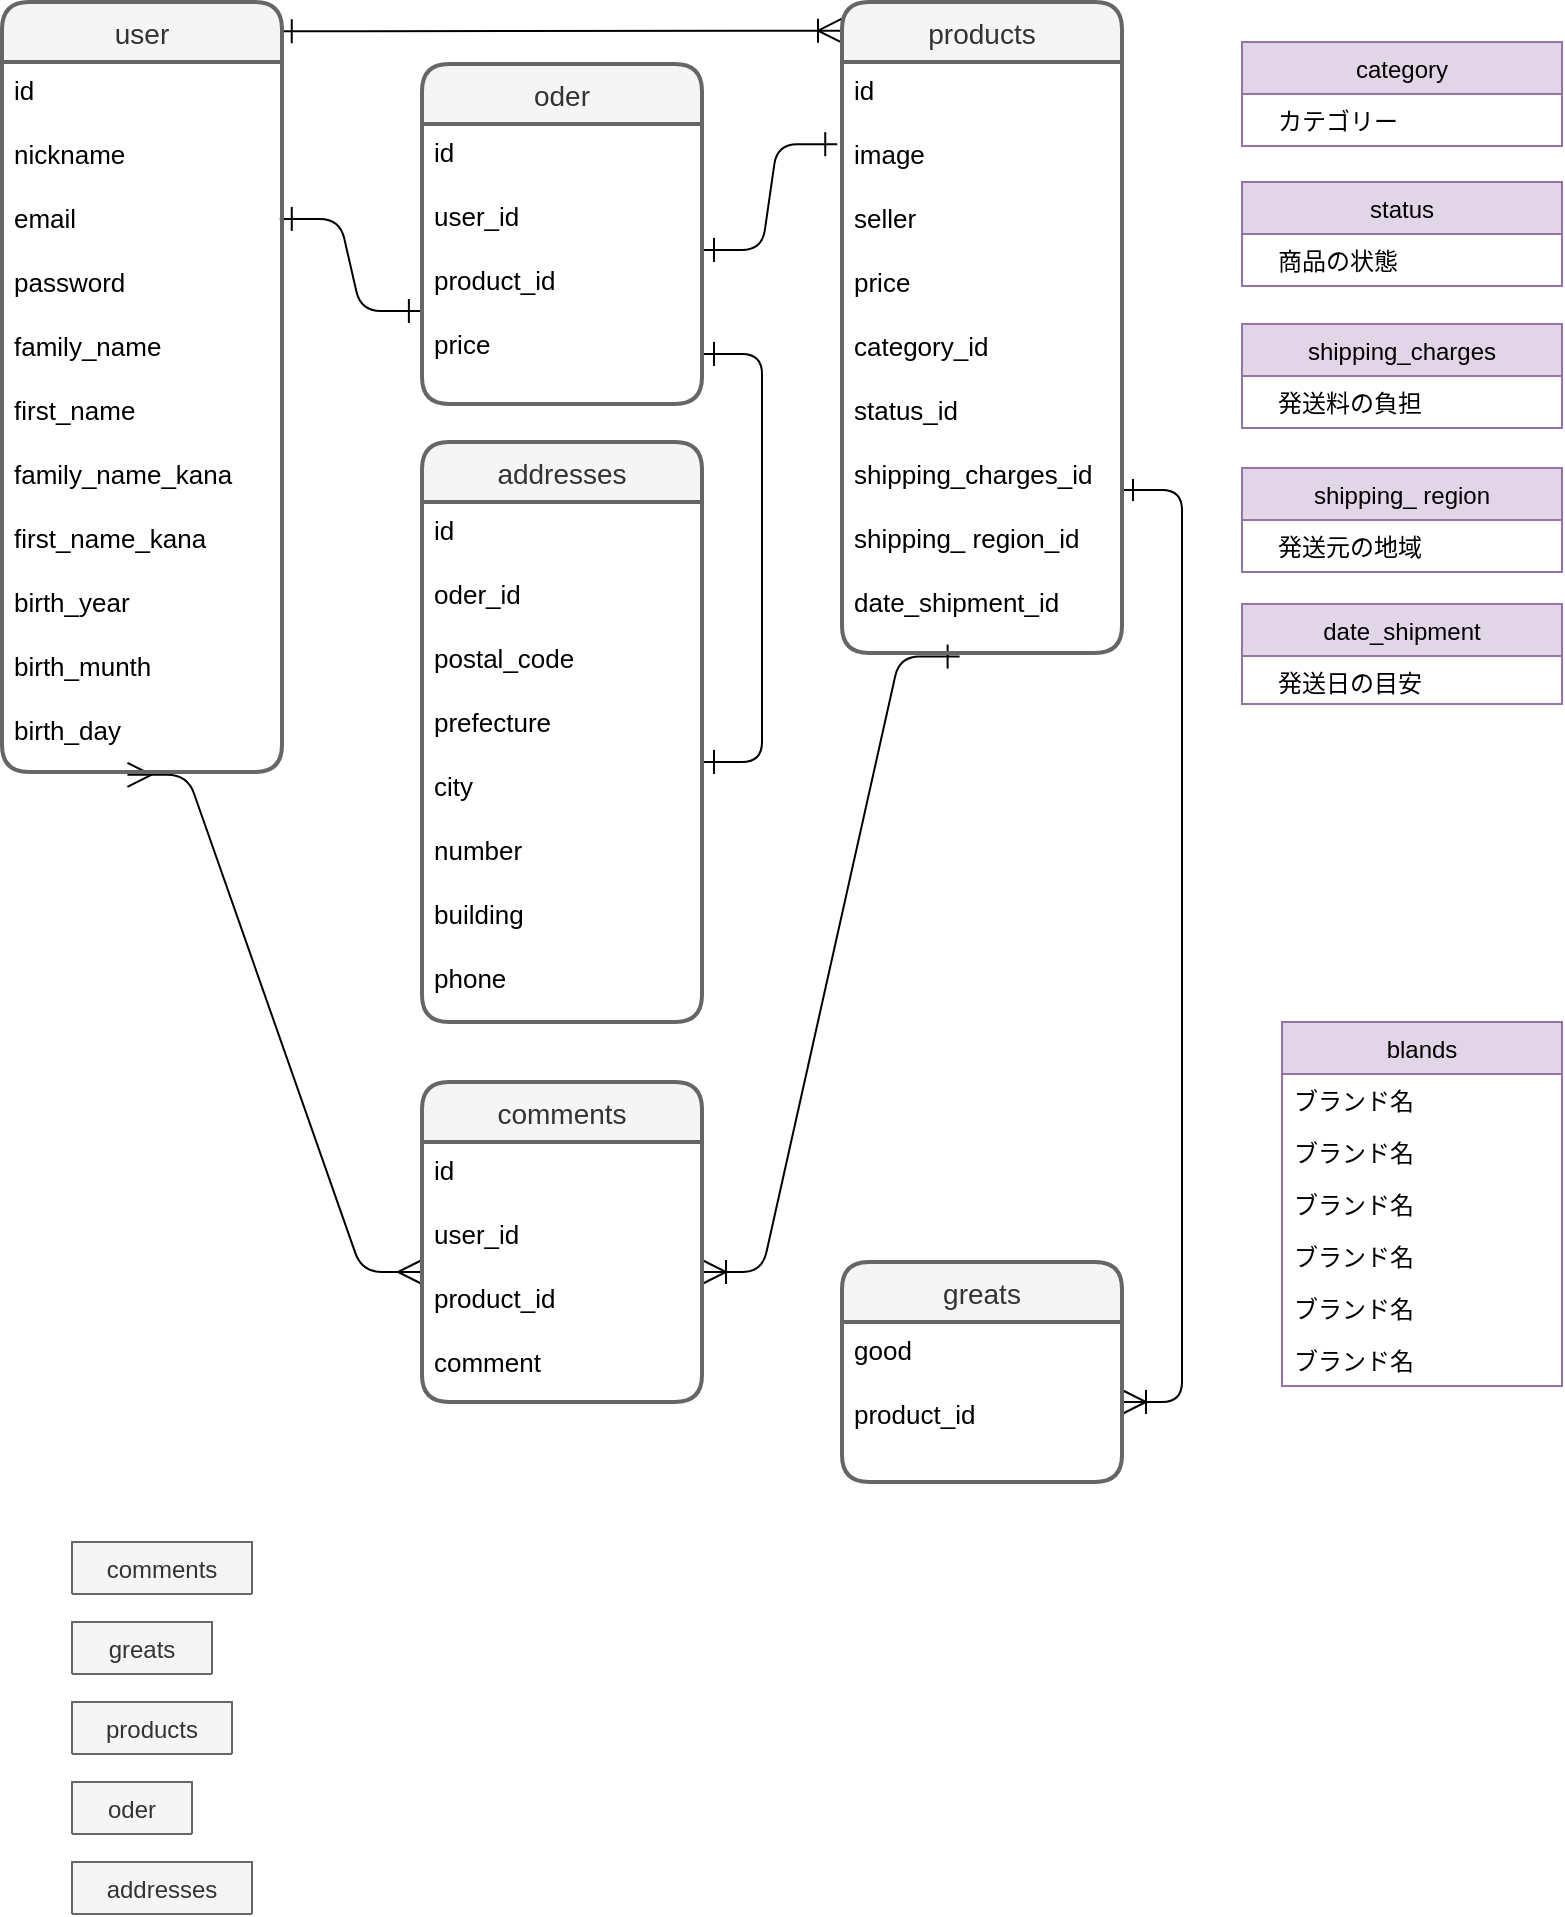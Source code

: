 <mxfile version="13.6.6" type="github">
  <diagram id="48rqmKpTKFCgV5Ji868A" name="Page-1">
    <mxGraphModel dx="2365" dy="1535" grid="1" gridSize="10" guides="1" tooltips="1" connect="1" arrows="1" fold="1" page="1" pageScale="1" pageWidth="827" pageHeight="1169" math="0" shadow="0">
      <root>
        <mxCell id="0" />
        <mxCell id="1" parent="0" />
        <mxCell id="Y9J6DQePMJ58XrVkBvrN-83" value="" style="edgeStyle=entityRelationEdgeStyle;fontSize=12;html=1;endArrow=ERone;startArrow=ERone;startFill=0;endFill=0;entryX=-0.004;entryY=0.668;entryDx=0;entryDy=0;exitX=0.992;exitY=0.221;exitDx=0;exitDy=0;exitPerimeter=0;entryPerimeter=0;endSize=10;startSize=10;" edge="1" parent="1" source="Y9J6DQePMJ58XrVkBvrN-155" target="Y9J6DQePMJ58XrVkBvrN-182">
          <mxGeometry width="100" height="100" relative="1" as="geometry">
            <mxPoint x="170" y="136.004" as="sourcePoint" />
            <mxPoint x="230" y="166.996" as="targetPoint" />
          </mxGeometry>
        </mxCell>
        <mxCell id="Y9J6DQePMJ58XrVkBvrN-84" value="" style="edgeStyle=entityRelationEdgeStyle;fontSize=12;html=1;endArrow=ERone;startArrow=ERone;startFill=0;exitX=1;exitY=0.5;exitDx=0;exitDy=0;endFill=0;endSize=10;startSize=10;" edge="1" parent="1" target="Y9J6DQePMJ58XrVkBvrN-198">
          <mxGeometry width="100" height="100" relative="1" as="geometry">
            <mxPoint x="370" y="236" as="sourcePoint" />
            <mxPoint x="370" y="361" as="targetPoint" />
          </mxGeometry>
        </mxCell>
        <mxCell id="Y9J6DQePMJ58XrVkBvrN-95" value="" style="edgeStyle=entityRelationEdgeStyle;fontSize=12;html=1;endArrow=ERone;startArrow=ERone;startFill=0;entryX=-0.017;entryY=0.139;entryDx=0;entryDy=0;endFill=0;endSize=10;startSize=10;entryPerimeter=0;" edge="1" parent="1" target="Y9J6DQePMJ58XrVkBvrN-162">
          <mxGeometry width="100" height="100" relative="1" as="geometry">
            <mxPoint x="370" y="184" as="sourcePoint" />
            <mxPoint x="430" y="145.0" as="targetPoint" />
          </mxGeometry>
        </mxCell>
        <mxCell id="Y9J6DQePMJ58XrVkBvrN-35" value="category" style="swimlane;fontStyle=0;childLayout=stackLayout;horizontal=1;startSize=26;fillColor=#e1d5e7;horizontalStack=0;resizeParent=1;resizeParentMax=0;resizeLast=0;collapsible=1;marginBottom=0;strokeColor=#9673a6;" vertex="1" parent="1">
          <mxGeometry x="640" y="80" width="160" height="52" as="geometry" />
        </mxCell>
        <mxCell id="Y9J6DQePMJ58XrVkBvrN-37" value="　カテゴリー" style="text;strokeColor=none;fillColor=none;align=left;verticalAlign=top;spacingLeft=4;spacingRight=4;overflow=hidden;rotatable=0;points=[[0,0.5],[1,0.5]];portConstraint=eastwest;" vertex="1" parent="Y9J6DQePMJ58XrVkBvrN-35">
          <mxGeometry y="26" width="160" height="26" as="geometry" />
        </mxCell>
        <mxCell id="Y9J6DQePMJ58XrVkBvrN-98" value="" style="edgeStyle=entityRelationEdgeStyle;fontSize=12;html=1;endArrow=ERoneToMany;startArrow=ERone;exitX=0.992;exitY=0.038;exitDx=0;exitDy=0;startFill=0;exitPerimeter=0;entryX=0;entryY=0.044;entryDx=0;entryDy=0;entryPerimeter=0;endSize=10;startSize=10;" edge="1" parent="1" source="Y9J6DQePMJ58XrVkBvrN-154" target="Y9J6DQePMJ58XrVkBvrN-161">
          <mxGeometry width="100" height="100" relative="1" as="geometry">
            <mxPoint x="170" y="94.04" as="sourcePoint" />
            <mxPoint x="427.06" y="94.04" as="targetPoint" />
          </mxGeometry>
        </mxCell>
        <mxCell id="Y9J6DQePMJ58XrVkBvrN-102" value="" style="edgeStyle=entityRelationEdgeStyle;fontSize=12;html=1;endArrow=ERone;startArrow=ERoneToMany;startFill=0;endFill=0;exitX=1;exitY=0.5;exitDx=0;exitDy=0;entryX=0.42;entryY=1.006;entryDx=0;entryDy=0;entryPerimeter=0;endSize=10;startSize=10;" edge="1" parent="1" source="Y9J6DQePMJ58XrVkBvrN-206" target="Y9J6DQePMJ58XrVkBvrN-162">
          <mxGeometry width="100" height="100" relative="1" as="geometry">
            <mxPoint x="370" y="785.0" as="sourcePoint" />
            <mxPoint x="495.94" y="342.002" as="targetPoint" />
          </mxGeometry>
        </mxCell>
        <mxCell id="Y9J6DQePMJ58XrVkBvrN-25" value="blands" style="swimlane;fontStyle=0;childLayout=stackLayout;horizontal=1;startSize=26;fillColor=#e1d5e7;horizontalStack=0;resizeParent=1;resizeParentMax=0;resizeLast=0;collapsible=1;marginBottom=0;strokeColor=#9673a6;" vertex="1" parent="1">
          <mxGeometry x="660" y="570" width="140" height="182" as="geometry" />
        </mxCell>
        <mxCell id="Y9J6DQePMJ58XrVkBvrN-26" value="ブランド名" style="text;strokeColor=none;fillColor=none;align=left;verticalAlign=top;spacingLeft=4;spacingRight=4;overflow=hidden;rotatable=0;points=[[0,0.5],[1,0.5]];portConstraint=eastwest;" vertex="1" parent="Y9J6DQePMJ58XrVkBvrN-25">
          <mxGeometry y="26" width="140" height="26" as="geometry" />
        </mxCell>
        <mxCell id="Y9J6DQePMJ58XrVkBvrN-27" value="ブランド名" style="text;strokeColor=none;fillColor=none;align=left;verticalAlign=top;spacingLeft=4;spacingRight=4;overflow=hidden;rotatable=0;points=[[0,0.5],[1,0.5]];portConstraint=eastwest;" vertex="1" parent="Y9J6DQePMJ58XrVkBvrN-25">
          <mxGeometry y="52" width="140" height="26" as="geometry" />
        </mxCell>
        <mxCell id="Y9J6DQePMJ58XrVkBvrN-28" value="ブランド名" style="text;strokeColor=none;fillColor=none;align=left;verticalAlign=top;spacingLeft=4;spacingRight=4;overflow=hidden;rotatable=0;points=[[0,0.5],[1,0.5]];portConstraint=eastwest;" vertex="1" parent="Y9J6DQePMJ58XrVkBvrN-25">
          <mxGeometry y="78" width="140" height="26" as="geometry" />
        </mxCell>
        <mxCell id="Y9J6DQePMJ58XrVkBvrN-29" value="ブランド名" style="text;strokeColor=none;fillColor=none;align=left;verticalAlign=top;spacingLeft=4;spacingRight=4;overflow=hidden;rotatable=0;points=[[0,0.5],[1,0.5]];portConstraint=eastwest;" vertex="1" parent="Y9J6DQePMJ58XrVkBvrN-25">
          <mxGeometry y="104" width="140" height="26" as="geometry" />
        </mxCell>
        <mxCell id="Y9J6DQePMJ58XrVkBvrN-30" value="ブランド名" style="text;strokeColor=none;fillColor=none;align=left;verticalAlign=top;spacingLeft=4;spacingRight=4;overflow=hidden;rotatable=0;points=[[0,0.5],[1,0.5]];portConstraint=eastwest;" vertex="1" parent="Y9J6DQePMJ58XrVkBvrN-25">
          <mxGeometry y="130" width="140" height="26" as="geometry" />
        </mxCell>
        <mxCell id="Y9J6DQePMJ58XrVkBvrN-31" value="ブランド名" style="text;strokeColor=none;fillColor=none;align=left;verticalAlign=top;spacingLeft=4;spacingRight=4;overflow=hidden;rotatable=0;points=[[0,0.5],[1,0.5]];portConstraint=eastwest;" vertex="1" parent="Y9J6DQePMJ58XrVkBvrN-25">
          <mxGeometry y="156" width="140" height="26" as="geometry" />
        </mxCell>
        <mxCell id="Y9J6DQePMJ58XrVkBvrN-110" value="" style="edgeStyle=entityRelationEdgeStyle;fontSize=12;html=1;endArrow=ERmany;startArrow=ERmany;startFill=0;endFill=0;entryX=0;entryY=0.5;entryDx=0;entryDy=0;exitX=0.448;exitY=1.004;exitDx=0;exitDy=0;exitPerimeter=0;endSize=10;startSize=10;" edge="1" parent="1" source="Y9J6DQePMJ58XrVkBvrN-155" target="Y9J6DQePMJ58XrVkBvrN-206">
          <mxGeometry width="100" height="100" relative="1" as="geometry">
            <mxPoint x="100" y="590" as="sourcePoint" />
            <mxPoint x="230" y="785.0" as="targetPoint" />
          </mxGeometry>
        </mxCell>
        <mxCell id="Y9J6DQePMJ58XrVkBvrN-117" value="" style="edgeStyle=entityRelationEdgeStyle;fontSize=12;html=1;endArrow=ERoneToMany;startArrow=ERone;startFill=0;endFill=0;exitX=1;exitY=0.724;exitDx=0;exitDy=0;exitPerimeter=0;endSize=10;startSize=9;" edge="1" parent="1" source="Y9J6DQePMJ58XrVkBvrN-162" target="Y9J6DQePMJ58XrVkBvrN-212">
          <mxGeometry width="100" height="100" relative="1" as="geometry">
            <mxPoint x="571.96" y="313.012" as="sourcePoint" />
            <mxPoint x="580" y="950" as="targetPoint" />
          </mxGeometry>
        </mxCell>
        <mxCell id="Y9J6DQePMJ58XrVkBvrN-120" value="status" style="swimlane;fontStyle=0;childLayout=stackLayout;horizontal=1;startSize=26;fillColor=#e1d5e7;horizontalStack=0;resizeParent=1;resizeParentMax=0;resizeLast=0;collapsible=1;marginBottom=0;strokeColor=#9673a6;" vertex="1" parent="1">
          <mxGeometry x="640" y="150" width="160" height="52" as="geometry" />
        </mxCell>
        <mxCell id="Y9J6DQePMJ58XrVkBvrN-121" value="　商品の状態" style="text;strokeColor=none;fillColor=none;align=left;verticalAlign=top;spacingLeft=4;spacingRight=4;overflow=hidden;rotatable=0;points=[[0,0.5],[1,0.5]];portConstraint=eastwest;" vertex="1" parent="Y9J6DQePMJ58XrVkBvrN-120">
          <mxGeometry y="26" width="160" height="26" as="geometry" />
        </mxCell>
        <mxCell id="Y9J6DQePMJ58XrVkBvrN-126" value="shipping_charges" style="swimlane;fontStyle=0;childLayout=stackLayout;horizontal=1;startSize=26;fillColor=#e1d5e7;horizontalStack=0;resizeParent=1;resizeParentMax=0;resizeLast=0;collapsible=1;marginBottom=0;strokeColor=#9673a6;" vertex="1" parent="1">
          <mxGeometry x="640" y="221" width="160" height="52" as="geometry" />
        </mxCell>
        <mxCell id="Y9J6DQePMJ58XrVkBvrN-127" value="　発送料の負担" style="text;strokeColor=none;fillColor=none;align=left;verticalAlign=top;spacingLeft=4;spacingRight=4;overflow=hidden;rotatable=0;points=[[0,0.5],[1,0.5]];portConstraint=eastwest;" vertex="1" parent="Y9J6DQePMJ58XrVkBvrN-126">
          <mxGeometry y="26" width="160" height="26" as="geometry" />
        </mxCell>
        <mxCell id="Y9J6DQePMJ58XrVkBvrN-128" value="shipping_ region" style="swimlane;fontStyle=0;childLayout=stackLayout;horizontal=1;startSize=26;fillColor=#e1d5e7;horizontalStack=0;resizeParent=1;resizeParentMax=0;resizeLast=0;collapsible=1;marginBottom=0;strokeColor=#9673a6;" vertex="1" parent="1">
          <mxGeometry x="640" y="293" width="160" height="52" as="geometry" />
        </mxCell>
        <mxCell id="Y9J6DQePMJ58XrVkBvrN-129" value="　発送元の地域" style="text;strokeColor=none;fillColor=none;align=left;verticalAlign=top;spacingLeft=4;spacingRight=4;overflow=hidden;rotatable=0;points=[[0,0.5],[1,0.5]];portConstraint=eastwest;" vertex="1" parent="Y9J6DQePMJ58XrVkBvrN-128">
          <mxGeometry y="26" width="160" height="26" as="geometry" />
        </mxCell>
        <mxCell id="Y9J6DQePMJ58XrVkBvrN-130" value="date_shipment" style="swimlane;fontStyle=0;childLayout=stackLayout;horizontal=1;startSize=26;fillColor=#e1d5e7;horizontalStack=0;resizeParent=1;resizeParentMax=0;resizeLast=0;collapsible=1;marginBottom=0;strokeColor=#9673a6;" vertex="1" parent="1">
          <mxGeometry x="640" y="361" width="160" height="50" as="geometry" />
        </mxCell>
        <mxCell id="Y9J6DQePMJ58XrVkBvrN-131" value="　発送日の目安" style="text;strokeColor=none;fillColor=none;align=left;verticalAlign=top;spacingLeft=4;spacingRight=4;overflow=hidden;rotatable=0;points=[[0,0.5],[1,0.5]];portConstraint=eastwest;" vertex="1" parent="Y9J6DQePMJ58XrVkBvrN-130">
          <mxGeometry y="26" width="160" height="24" as="geometry" />
        </mxCell>
        <mxCell id="Y9J6DQePMJ58XrVkBvrN-154" value="user" style="swimlane;childLayout=stackLayout;horizontal=1;startSize=30;horizontalStack=0;rounded=1;fontSize=14;fontStyle=0;strokeWidth=2;resizeParent=0;resizeLast=1;shadow=0;dashed=0;align=center;fillColor=#f5f5f5;strokeColor=#666666;fontColor=#333333;" vertex="1" parent="1">
          <mxGeometry x="20" y="60" width="140" height="385" as="geometry" />
        </mxCell>
        <mxCell id="Y9J6DQePMJ58XrVkBvrN-155" value="id&#xa;&#xa;nickname&#xa;&#xa;email&#xa;&#xa;password&#xa;&#xa;family_name&#xa;&#xa;first_name&#xa;&#xa;family_name_kana&#xa;&#xa;first_name_kana&#xa;&#xa;birth_year&#xa;&#xa;birth_munth &#xa;&#xa;birth_day&#xa;&#xa;" style="align=left;strokeColor=none;fillColor=none;spacingLeft=4;fontSize=13;verticalAlign=top;resizable=0;rotatable=0;part=1;" vertex="1" parent="Y9J6DQePMJ58XrVkBvrN-154">
          <mxGeometry y="30" width="140" height="355" as="geometry" />
        </mxCell>
        <mxCell id="Y9J6DQePMJ58XrVkBvrN-157" style="edgeStyle=orthogonalEdgeStyle;rounded=0;orthogonalLoop=1;jettySize=auto;html=1;exitX=0.5;exitY=1;exitDx=0;exitDy=0;startArrow=ERmany;startFill=0;endArrow=ERoneToMany;endFill=0;fontSize=13;" edge="1" parent="Y9J6DQePMJ58XrVkBvrN-154" source="Y9J6DQePMJ58XrVkBvrN-155" target="Y9J6DQePMJ58XrVkBvrN-155">
          <mxGeometry relative="1" as="geometry" />
        </mxCell>
        <mxCell id="Y9J6DQePMJ58XrVkBvrN-161" value="products" style="swimlane;childLayout=stackLayout;horizontal=1;startSize=30;horizontalStack=0;rounded=1;fontSize=14;fontStyle=0;strokeWidth=2;resizeParent=0;resizeLast=1;shadow=0;dashed=0;align=center;fillColor=#f5f5f5;strokeColor=#666666;fontColor=#333333;" vertex="1" parent="1">
          <mxGeometry x="440" y="60" width="140" height="325.5" as="geometry" />
        </mxCell>
        <mxCell id="Y9J6DQePMJ58XrVkBvrN-163" style="edgeStyle=orthogonalEdgeStyle;rounded=0;orthogonalLoop=1;jettySize=auto;html=1;exitX=0.5;exitY=1;exitDx=0;exitDy=0;startArrow=ERmany;startFill=0;endArrow=ERoneToMany;endFill=0;fontSize=13;" edge="1" parent="Y9J6DQePMJ58XrVkBvrN-161" source="Y9J6DQePMJ58XrVkBvrN-162" target="Y9J6DQePMJ58XrVkBvrN-162">
          <mxGeometry relative="1" as="geometry" />
        </mxCell>
        <mxCell id="Y9J6DQePMJ58XrVkBvrN-162" value="id&#xa;&#xa;image&#xa;&#xa;seller&#xa;&#xa;price&#xa;&#xa;category_id&#xa;&#xa;status_id&#xa;&#xa;shipping_charges_id&#xa;&#xa;shipping_ region_id&#xa;&#xa;date_shipment_id&#xa;" style="align=left;strokeColor=none;fillColor=none;spacingLeft=4;fontSize=13;verticalAlign=top;resizable=0;rotatable=0;part=1;" vertex="1" parent="Y9J6DQePMJ58XrVkBvrN-161">
          <mxGeometry y="30" width="140" height="295.5" as="geometry" />
        </mxCell>
        <mxCell id="Y9J6DQePMJ58XrVkBvrN-181" value="oder" style="swimlane;childLayout=stackLayout;horizontal=1;startSize=30;horizontalStack=0;rounded=1;fontSize=14;fontStyle=0;strokeWidth=2;resizeParent=0;resizeLast=1;shadow=0;dashed=0;align=center;fillColor=#f5f5f5;strokeColor=#666666;fontColor=#333333;" vertex="1" parent="1">
          <mxGeometry x="230" y="91" width="140" height="170" as="geometry" />
        </mxCell>
        <mxCell id="Y9J6DQePMJ58XrVkBvrN-182" value="id&#xa;&#xa;user_id&#xa;&#xa;product_id&#xa;&#xa;price&#xa;&#xa;" style="align=left;strokeColor=none;fillColor=none;spacingLeft=4;fontSize=13;verticalAlign=top;resizable=0;rotatable=0;part=1;" vertex="1" parent="Y9J6DQePMJ58XrVkBvrN-181">
          <mxGeometry y="30" width="140" height="140" as="geometry" />
        </mxCell>
        <mxCell id="Y9J6DQePMJ58XrVkBvrN-183" style="edgeStyle=orthogonalEdgeStyle;rounded=0;orthogonalLoop=1;jettySize=auto;html=1;exitX=0.5;exitY=1;exitDx=0;exitDy=0;startArrow=ERmany;startFill=0;endArrow=ERoneToMany;endFill=0;fontSize=13;" edge="1" parent="Y9J6DQePMJ58XrVkBvrN-181" source="Y9J6DQePMJ58XrVkBvrN-182" target="Y9J6DQePMJ58XrVkBvrN-182">
          <mxGeometry relative="1" as="geometry" />
        </mxCell>
        <mxCell id="Y9J6DQePMJ58XrVkBvrN-197" value="addresses" style="swimlane;childLayout=stackLayout;horizontal=1;startSize=30;horizontalStack=0;rounded=1;fontSize=14;fontStyle=0;strokeWidth=2;resizeParent=0;resizeLast=1;shadow=0;dashed=0;align=center;fillColor=#f5f5f5;strokeColor=#666666;fontColor=#333333;" vertex="1" parent="1">
          <mxGeometry x="230" y="280" width="140" height="290" as="geometry" />
        </mxCell>
        <mxCell id="Y9J6DQePMJ58XrVkBvrN-198" value="id&#xa;&#xa;oder_id&#xa;&#xa;postal_code&#xa;&#xa;prefecture&#xa;&#xa;city&#xa;&#xa;number&#xa;&#xa;building&#xa;&#xa;phone&#xa;&#xa;" style="align=left;strokeColor=none;fillColor=none;spacingLeft=4;fontSize=13;verticalAlign=top;resizable=0;rotatable=0;part=1;" vertex="1" parent="Y9J6DQePMJ58XrVkBvrN-197">
          <mxGeometry y="30" width="140" height="260" as="geometry" />
        </mxCell>
        <mxCell id="Y9J6DQePMJ58XrVkBvrN-199" style="edgeStyle=orthogonalEdgeStyle;rounded=0;orthogonalLoop=1;jettySize=auto;html=1;exitX=0.5;exitY=1;exitDx=0;exitDy=0;startArrow=ERmany;startFill=0;endArrow=ERoneToMany;endFill=0;fontSize=13;" edge="1" parent="Y9J6DQePMJ58XrVkBvrN-197" source="Y9J6DQePMJ58XrVkBvrN-198" target="Y9J6DQePMJ58XrVkBvrN-198">
          <mxGeometry relative="1" as="geometry" />
        </mxCell>
        <mxCell id="Y9J6DQePMJ58XrVkBvrN-205" value="comments" style="swimlane;childLayout=stackLayout;horizontal=1;startSize=30;horizontalStack=0;rounded=1;fontSize=14;fontStyle=0;strokeWidth=2;resizeParent=0;resizeLast=1;shadow=0;dashed=0;align=center;fillColor=#f5f5f5;strokeColor=#666666;fontColor=#333333;" vertex="1" parent="1">
          <mxGeometry x="230" y="600" width="140" height="160" as="geometry" />
        </mxCell>
        <mxCell id="Y9J6DQePMJ58XrVkBvrN-206" value="id&#xa;&#xa;user_id&#xa;&#xa;product_id&#xa;&#xa;comment&#xa;" style="align=left;strokeColor=none;fillColor=none;spacingLeft=4;fontSize=13;verticalAlign=top;resizable=0;rotatable=0;part=1;" vertex="1" parent="Y9J6DQePMJ58XrVkBvrN-205">
          <mxGeometry y="30" width="140" height="130" as="geometry" />
        </mxCell>
        <mxCell id="Y9J6DQePMJ58XrVkBvrN-207" style="edgeStyle=orthogonalEdgeStyle;rounded=0;orthogonalLoop=1;jettySize=auto;html=1;exitX=0.5;exitY=1;exitDx=0;exitDy=0;startArrow=ERmany;startFill=0;endArrow=ERoneToMany;endFill=0;fontSize=13;" edge="1" parent="Y9J6DQePMJ58XrVkBvrN-205" source="Y9J6DQePMJ58XrVkBvrN-206" target="Y9J6DQePMJ58XrVkBvrN-206">
          <mxGeometry relative="1" as="geometry" />
        </mxCell>
        <mxCell id="Y9J6DQePMJ58XrVkBvrN-211" value="greats" style="swimlane;childLayout=stackLayout;horizontal=1;startSize=30;horizontalStack=0;rounded=1;fontSize=14;fontStyle=0;strokeWidth=2;resizeParent=0;resizeLast=1;shadow=0;dashed=0;align=center;fillColor=#f5f5f5;strokeColor=#666666;fontColor=#333333;" vertex="1" parent="1">
          <mxGeometry x="440" y="690" width="140" height="110" as="geometry" />
        </mxCell>
        <mxCell id="Y9J6DQePMJ58XrVkBvrN-212" value="good&#xa;&#xa;product_id" style="align=left;strokeColor=none;fillColor=none;spacingLeft=4;fontSize=13;verticalAlign=top;resizable=0;rotatable=0;part=1;" vertex="1" parent="Y9J6DQePMJ58XrVkBvrN-211">
          <mxGeometry y="30" width="140" height="80" as="geometry" />
        </mxCell>
        <mxCell id="Y9J6DQePMJ58XrVkBvrN-213" style="edgeStyle=orthogonalEdgeStyle;rounded=0;orthogonalLoop=1;jettySize=auto;html=1;exitX=0.5;exitY=1;exitDx=0;exitDy=0;startArrow=ERmany;startFill=0;endArrow=ERoneToMany;endFill=0;fontSize=13;" edge="1" parent="Y9J6DQePMJ58XrVkBvrN-211" source="Y9J6DQePMJ58XrVkBvrN-212" target="Y9J6DQePMJ58XrVkBvrN-212">
          <mxGeometry relative="1" as="geometry" />
        </mxCell>
        <mxCell id="Y9J6DQePMJ58XrVkBvrN-208" value="greats" style="swimlane;fontStyle=0;childLayout=stackLayout;horizontal=1;startSize=26;fillColor=#f5f5f5;horizontalStack=0;resizeParent=1;resizeParentMax=0;resizeLast=0;collapsible=1;marginBottom=0;strokeColor=#666666;fontColor=#333333;" vertex="1" collapsed="1" parent="1">
          <mxGeometry x="55" y="870" width="70" height="26" as="geometry">
            <mxRectangle x="-360" y="910" width="140" height="78" as="alternateBounds" />
          </mxGeometry>
        </mxCell>
        <mxCell id="Y9J6DQePMJ58XrVkBvrN-209" value="good" style="text;strokeColor=none;fillColor=none;align=left;verticalAlign=top;spacingLeft=4;spacingRight=4;overflow=hidden;rotatable=0;points=[[0,0.5],[1,0.5]];portConstraint=eastwest;" vertex="1" parent="Y9J6DQePMJ58XrVkBvrN-208">
          <mxGeometry y="26" width="70" height="26" as="geometry" />
        </mxCell>
        <mxCell id="Y9J6DQePMJ58XrVkBvrN-210" value="product_id" style="text;strokeColor=none;fillColor=none;align=left;verticalAlign=top;spacingLeft=4;spacingRight=4;overflow=hidden;rotatable=0;points=[[0,0.5],[1,0.5]];portConstraint=eastwest;" vertex="1" parent="Y9J6DQePMJ58XrVkBvrN-208">
          <mxGeometry y="52" width="70" height="26" as="geometry" />
        </mxCell>
        <mxCell id="Y9J6DQePMJ58XrVkBvrN-200" value="comments" style="swimlane;fontStyle=0;childLayout=stackLayout;horizontal=1;startSize=26;fillColor=#f5f5f5;horizontalStack=0;resizeParent=1;resizeParentMax=0;resizeLast=0;collapsible=1;marginBottom=0;strokeColor=#666666;fontColor=#333333;" vertex="1" collapsed="1" parent="1">
          <mxGeometry x="55" y="830" width="90" height="26" as="geometry">
            <mxRectangle x="-360" y="750" width="140" height="130" as="alternateBounds" />
          </mxGeometry>
        </mxCell>
        <mxCell id="Y9J6DQePMJ58XrVkBvrN-201" value="id" style="text;strokeColor=none;fillColor=none;align=left;verticalAlign=top;spacingLeft=4;spacingRight=4;overflow=hidden;rotatable=0;points=[[0,0.5],[1,0.5]];portConstraint=eastwest;" vertex="1" parent="Y9J6DQePMJ58XrVkBvrN-200">
          <mxGeometry y="26" width="90" height="26" as="geometry" />
        </mxCell>
        <mxCell id="Y9J6DQePMJ58XrVkBvrN-202" value="user_id" style="text;strokeColor=none;fillColor=none;align=left;verticalAlign=top;spacingLeft=4;spacingRight=4;overflow=hidden;rotatable=0;points=[[0,0.5],[1,0.5]];portConstraint=eastwest;" vertex="1" parent="Y9J6DQePMJ58XrVkBvrN-200">
          <mxGeometry y="52" width="90" height="26" as="geometry" />
        </mxCell>
        <mxCell id="Y9J6DQePMJ58XrVkBvrN-203" value="product_id" style="text;strokeColor=none;fillColor=none;align=left;verticalAlign=top;spacingLeft=4;spacingRight=4;overflow=hidden;rotatable=0;points=[[0,0.5],[1,0.5]];portConstraint=eastwest;" vertex="1" parent="Y9J6DQePMJ58XrVkBvrN-200">
          <mxGeometry y="78" width="90" height="26" as="geometry" />
        </mxCell>
        <mxCell id="Y9J6DQePMJ58XrVkBvrN-204" value="comment" style="text;strokeColor=none;fillColor=none;align=left;verticalAlign=top;spacingLeft=4;spacingRight=4;overflow=hidden;rotatable=0;points=[[0,0.5],[1,0.5]];portConstraint=eastwest;" vertex="1" parent="Y9J6DQePMJ58XrVkBvrN-200">
          <mxGeometry y="104" width="90" height="26" as="geometry" />
        </mxCell>
        <mxCell id="Y9J6DQePMJ58XrVkBvrN-166" value="products" style="swimlane;fontStyle=0;childLayout=stackLayout;horizontal=1;startSize=26;fillColor=#f5f5f5;horizontalStack=0;resizeParent=1;resizeParentMax=0;resizeLast=0;collapsible=1;marginBottom=0;strokeColor=#666666;fontColor=#333333;" vertex="1" collapsed="1" parent="1">
          <mxGeometry x="55" y="910" width="80" height="26" as="geometry">
            <mxRectangle x="-360" y="470" width="140" height="260" as="alternateBounds" />
          </mxGeometry>
        </mxCell>
        <mxCell id="Y9J6DQePMJ58XrVkBvrN-167" value="id" style="text;strokeColor=none;fillColor=none;align=left;verticalAlign=top;spacingLeft=4;spacingRight=4;overflow=hidden;rotatable=0;points=[[0,0.5],[1,0.5]];portConstraint=eastwest;" vertex="1" parent="Y9J6DQePMJ58XrVkBvrN-166">
          <mxGeometry y="26" width="80" height="26" as="geometry" />
        </mxCell>
        <mxCell id="Y9J6DQePMJ58XrVkBvrN-168" value="image" style="text;strokeColor=none;fillColor=none;align=left;verticalAlign=top;spacingLeft=4;spacingRight=4;overflow=hidden;rotatable=0;points=[[0,0.5],[1,0.5]];portConstraint=eastwest;" vertex="1" parent="Y9J6DQePMJ58XrVkBvrN-166">
          <mxGeometry y="52" width="80" height="26" as="geometry" />
        </mxCell>
        <mxCell id="Y9J6DQePMJ58XrVkBvrN-169" value="seller" style="text;strokeColor=none;fillColor=none;align=left;verticalAlign=top;spacingLeft=4;spacingRight=4;overflow=hidden;rotatable=0;points=[[0,0.5],[1,0.5]];portConstraint=eastwest;" vertex="1" parent="Y9J6DQePMJ58XrVkBvrN-166">
          <mxGeometry y="78" width="80" height="26" as="geometry" />
        </mxCell>
        <mxCell id="Y9J6DQePMJ58XrVkBvrN-170" value="plice&#xa;" style="text;strokeColor=none;fillColor=none;align=left;verticalAlign=top;spacingLeft=4;spacingRight=4;overflow=hidden;rotatable=0;points=[[0,0.5],[1,0.5]];portConstraint=eastwest;" vertex="1" parent="Y9J6DQePMJ58XrVkBvrN-166">
          <mxGeometry y="104" width="80" height="26" as="geometry" />
        </mxCell>
        <mxCell id="Y9J6DQePMJ58XrVkBvrN-171" value="category_id" style="text;strokeColor=none;fillColor=none;align=left;verticalAlign=top;spacingLeft=4;spacingRight=4;overflow=hidden;rotatable=0;points=[[0,0.5],[1,0.5]];portConstraint=eastwest;" vertex="1" parent="Y9J6DQePMJ58XrVkBvrN-166">
          <mxGeometry y="130" width="80" height="26" as="geometry" />
        </mxCell>
        <mxCell id="Y9J6DQePMJ58XrVkBvrN-172" value="status_id" style="text;strokeColor=none;fillColor=none;align=left;verticalAlign=top;spacingLeft=4;spacingRight=4;overflow=hidden;rotatable=0;points=[[0,0.5],[1,0.5]];portConstraint=eastwest;" vertex="1" parent="Y9J6DQePMJ58XrVkBvrN-166">
          <mxGeometry y="156" width="80" height="26" as="geometry" />
        </mxCell>
        <mxCell id="Y9J6DQePMJ58XrVkBvrN-173" value="shipping_charges_id" style="text;strokeColor=none;fillColor=none;align=left;verticalAlign=top;spacingLeft=4;spacingRight=4;overflow=hidden;rotatable=0;points=[[0,0.5],[1,0.5]];portConstraint=eastwest;" vertex="1" parent="Y9J6DQePMJ58XrVkBvrN-166">
          <mxGeometry y="182" width="80" height="26" as="geometry" />
        </mxCell>
        <mxCell id="Y9J6DQePMJ58XrVkBvrN-174" value="shipping_ region_id" style="text;strokeColor=none;fillColor=none;align=left;verticalAlign=top;spacingLeft=4;spacingRight=4;overflow=hidden;rotatable=0;points=[[0,0.5],[1,0.5]];portConstraint=eastwest;" vertex="1" parent="Y9J6DQePMJ58XrVkBvrN-166">
          <mxGeometry y="208" width="80" height="26" as="geometry" />
        </mxCell>
        <mxCell id="Y9J6DQePMJ58XrVkBvrN-175" value="date_shipment_id" style="text;strokeColor=none;fillColor=none;align=left;verticalAlign=top;spacingLeft=4;spacingRight=4;overflow=hidden;rotatable=0;points=[[0,0.5],[1,0.5]];portConstraint=eastwest;" vertex="1" parent="Y9J6DQePMJ58XrVkBvrN-166">
          <mxGeometry y="234" width="80" height="26" as="geometry" />
        </mxCell>
        <mxCell id="Y9J6DQePMJ58XrVkBvrN-176" value="oder" style="swimlane;fontStyle=0;childLayout=stackLayout;horizontal=1;startSize=26;fillColor=#f5f5f5;horizontalStack=0;resizeParent=1;resizeParentMax=0;resizeLast=0;collapsible=1;marginBottom=0;strokeColor=#666666;fontColor=#333333;" vertex="1" collapsed="1" parent="1">
          <mxGeometry x="55" y="950" width="60" height="26" as="geometry">
            <mxRectangle x="-350" y="315" width="140" height="130" as="alternateBounds" />
          </mxGeometry>
        </mxCell>
        <mxCell id="Y9J6DQePMJ58XrVkBvrN-177" value="id" style="text;strokeColor=none;fillColor=none;align=left;verticalAlign=top;spacingLeft=4;spacingRight=4;overflow=hidden;rotatable=0;points=[[0,0.5],[1,0.5]];portConstraint=eastwest;" vertex="1" parent="Y9J6DQePMJ58XrVkBvrN-176">
          <mxGeometry y="26" width="60" height="26" as="geometry" />
        </mxCell>
        <mxCell id="Y9J6DQePMJ58XrVkBvrN-178" value="user_id" style="text;strokeColor=none;fillColor=none;align=left;verticalAlign=top;spacingLeft=4;spacingRight=4;overflow=hidden;rotatable=0;points=[[0,0.5],[1,0.5]];portConstraint=eastwest;" vertex="1" parent="Y9J6DQePMJ58XrVkBvrN-176">
          <mxGeometry y="52" width="60" height="26" as="geometry" />
        </mxCell>
        <mxCell id="Y9J6DQePMJ58XrVkBvrN-179" value="product_id" style="text;strokeColor=none;fillColor=none;align=left;verticalAlign=top;spacingLeft=4;spacingRight=4;overflow=hidden;rotatable=0;points=[[0,0.5],[1,0.5]];portConstraint=eastwest;" vertex="1" parent="Y9J6DQePMJ58XrVkBvrN-176">
          <mxGeometry y="78" width="60" height="26" as="geometry" />
        </mxCell>
        <mxCell id="Y9J6DQePMJ58XrVkBvrN-180" value="price&#xa;" style="text;strokeColor=none;fillColor=none;align=left;verticalAlign=top;spacingLeft=4;spacingRight=4;overflow=hidden;rotatable=0;points=[[0,0.5],[1,0.5]];portConstraint=eastwest;" vertex="1" parent="Y9J6DQePMJ58XrVkBvrN-176">
          <mxGeometry y="104" width="60" height="26" as="geometry" />
        </mxCell>
        <mxCell id="Y9J6DQePMJ58XrVkBvrN-186" value="addresses" style="swimlane;fontStyle=0;childLayout=stackLayout;horizontal=1;startSize=26;fillColor=#f5f5f5;horizontalStack=0;resizeParent=1;resizeParentMax=0;resizeLast=0;collapsible=1;marginBottom=0;strokeColor=#666666;fontColor=#333333;" vertex="1" collapsed="1" parent="1">
          <mxGeometry x="55" y="990" width="90" height="26" as="geometry">
            <mxRectangle x="-350" y="91" width="140" height="208" as="alternateBounds" />
          </mxGeometry>
        </mxCell>
        <mxCell id="Y9J6DQePMJ58XrVkBvrN-187" value="oder_id" style="text;strokeColor=none;fillColor=none;align=left;verticalAlign=top;spacingLeft=4;spacingRight=4;overflow=hidden;rotatable=0;points=[[0,0.5],[1,0.5]];portConstraint=eastwest;" vertex="1" parent="Y9J6DQePMJ58XrVkBvrN-186">
          <mxGeometry y="26" width="90" height="26" as="geometry" />
        </mxCell>
        <mxCell id="Y9J6DQePMJ58XrVkBvrN-188" value="postal_code" style="text;strokeColor=none;fillColor=none;align=left;verticalAlign=top;spacingLeft=4;spacingRight=4;overflow=hidden;rotatable=0;points=[[0,0.5],[1,0.5]];portConstraint=eastwest;" vertex="1" parent="Y9J6DQePMJ58XrVkBvrN-186">
          <mxGeometry y="52" width="90" height="26" as="geometry" />
        </mxCell>
        <mxCell id="Y9J6DQePMJ58XrVkBvrN-189" value="prefecture" style="text;strokeColor=none;fillColor=none;align=left;verticalAlign=top;spacingLeft=4;spacingRight=4;overflow=hidden;rotatable=0;points=[[0,0.5],[1,0.5]];portConstraint=eastwest;" vertex="1" parent="Y9J6DQePMJ58XrVkBvrN-186">
          <mxGeometry y="78" width="90" height="26" as="geometry" />
        </mxCell>
        <mxCell id="Y9J6DQePMJ58XrVkBvrN-190" value="city" style="text;strokeColor=none;fillColor=none;align=left;verticalAlign=top;spacingLeft=4;spacingRight=4;overflow=hidden;rotatable=0;points=[[0,0.5],[1,0.5]];portConstraint=eastwest;" vertex="1" parent="Y9J6DQePMJ58XrVkBvrN-186">
          <mxGeometry y="104" width="90" height="26" as="geometry" />
        </mxCell>
        <mxCell id="Y9J6DQePMJ58XrVkBvrN-191" value="number" style="text;strokeColor=none;fillColor=none;align=left;verticalAlign=top;spacingLeft=4;spacingRight=4;overflow=hidden;rotatable=0;points=[[0,0.5],[1,0.5]];portConstraint=eastwest;" vertex="1" parent="Y9J6DQePMJ58XrVkBvrN-186">
          <mxGeometry y="130" width="90" height="26" as="geometry" />
        </mxCell>
        <mxCell id="Y9J6DQePMJ58XrVkBvrN-192" value="building" style="text;strokeColor=none;fillColor=none;align=left;verticalAlign=top;spacingLeft=4;spacingRight=4;overflow=hidden;rotatable=0;points=[[0,0.5],[1,0.5]];portConstraint=eastwest;" vertex="1" parent="Y9J6DQePMJ58XrVkBvrN-186">
          <mxGeometry y="156" width="90" height="26" as="geometry" />
        </mxCell>
        <mxCell id="Y9J6DQePMJ58XrVkBvrN-193" value="phone" style="text;strokeColor=none;fillColor=none;align=left;verticalAlign=top;spacingLeft=4;spacingRight=4;overflow=hidden;rotatable=0;points=[[0,0.5],[1,0.5]];portConstraint=eastwest;" vertex="1" parent="Y9J6DQePMJ58XrVkBvrN-186">
          <mxGeometry y="182" width="90" height="26" as="geometry" />
        </mxCell>
      </root>
    </mxGraphModel>
  </diagram>
</mxfile>
